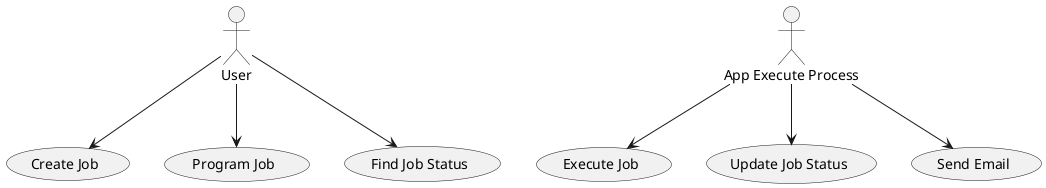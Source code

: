 @startuml Desafio_use_case
'https://plantuml.com/use-case-diagram

:User: as User
:App Execute Process: as process

(Create Job)
(Program Job)
(Find Job Status)

(Execute Job)
(Update Job Status)
(Send Email)

User --> (Create Job)
User --> (Program Job)
User --> (Find Job Status)

process --> (Send Email)
process --> (Execute Job)
process --> (Update Job Status)



@enduml